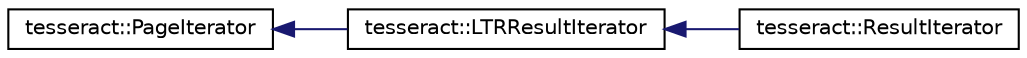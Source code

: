 digraph "Graphical Class Hierarchy"
{
 // LATEX_PDF_SIZE
  edge [fontname="Helvetica",fontsize="10",labelfontname="Helvetica",labelfontsize="10"];
  node [fontname="Helvetica",fontsize="10",shape=record];
  rankdir="LR";
  Node0 [label="tesseract::PageIterator",height=0.2,width=0.4,color="black", fillcolor="white", style="filled",URL="$classtesseract_1_1_page_iterator.html",tooltip=" "];
  Node0 -> Node1 [dir="back",color="midnightblue",fontsize="10",style="solid",fontname="Helvetica"];
  Node1 [label="tesseract::LTRResultIterator",height=0.2,width=0.4,color="black", fillcolor="white", style="filled",URL="$classtesseract_1_1_l_t_r_result_iterator.html",tooltip=" "];
  Node1 -> Node2 [dir="back",color="midnightblue",fontsize="10",style="solid",fontname="Helvetica"];
  Node2 [label="tesseract::ResultIterator",height=0.2,width=0.4,color="black", fillcolor="white", style="filled",URL="$classtesseract_1_1_result_iterator.html",tooltip=" "];
}
